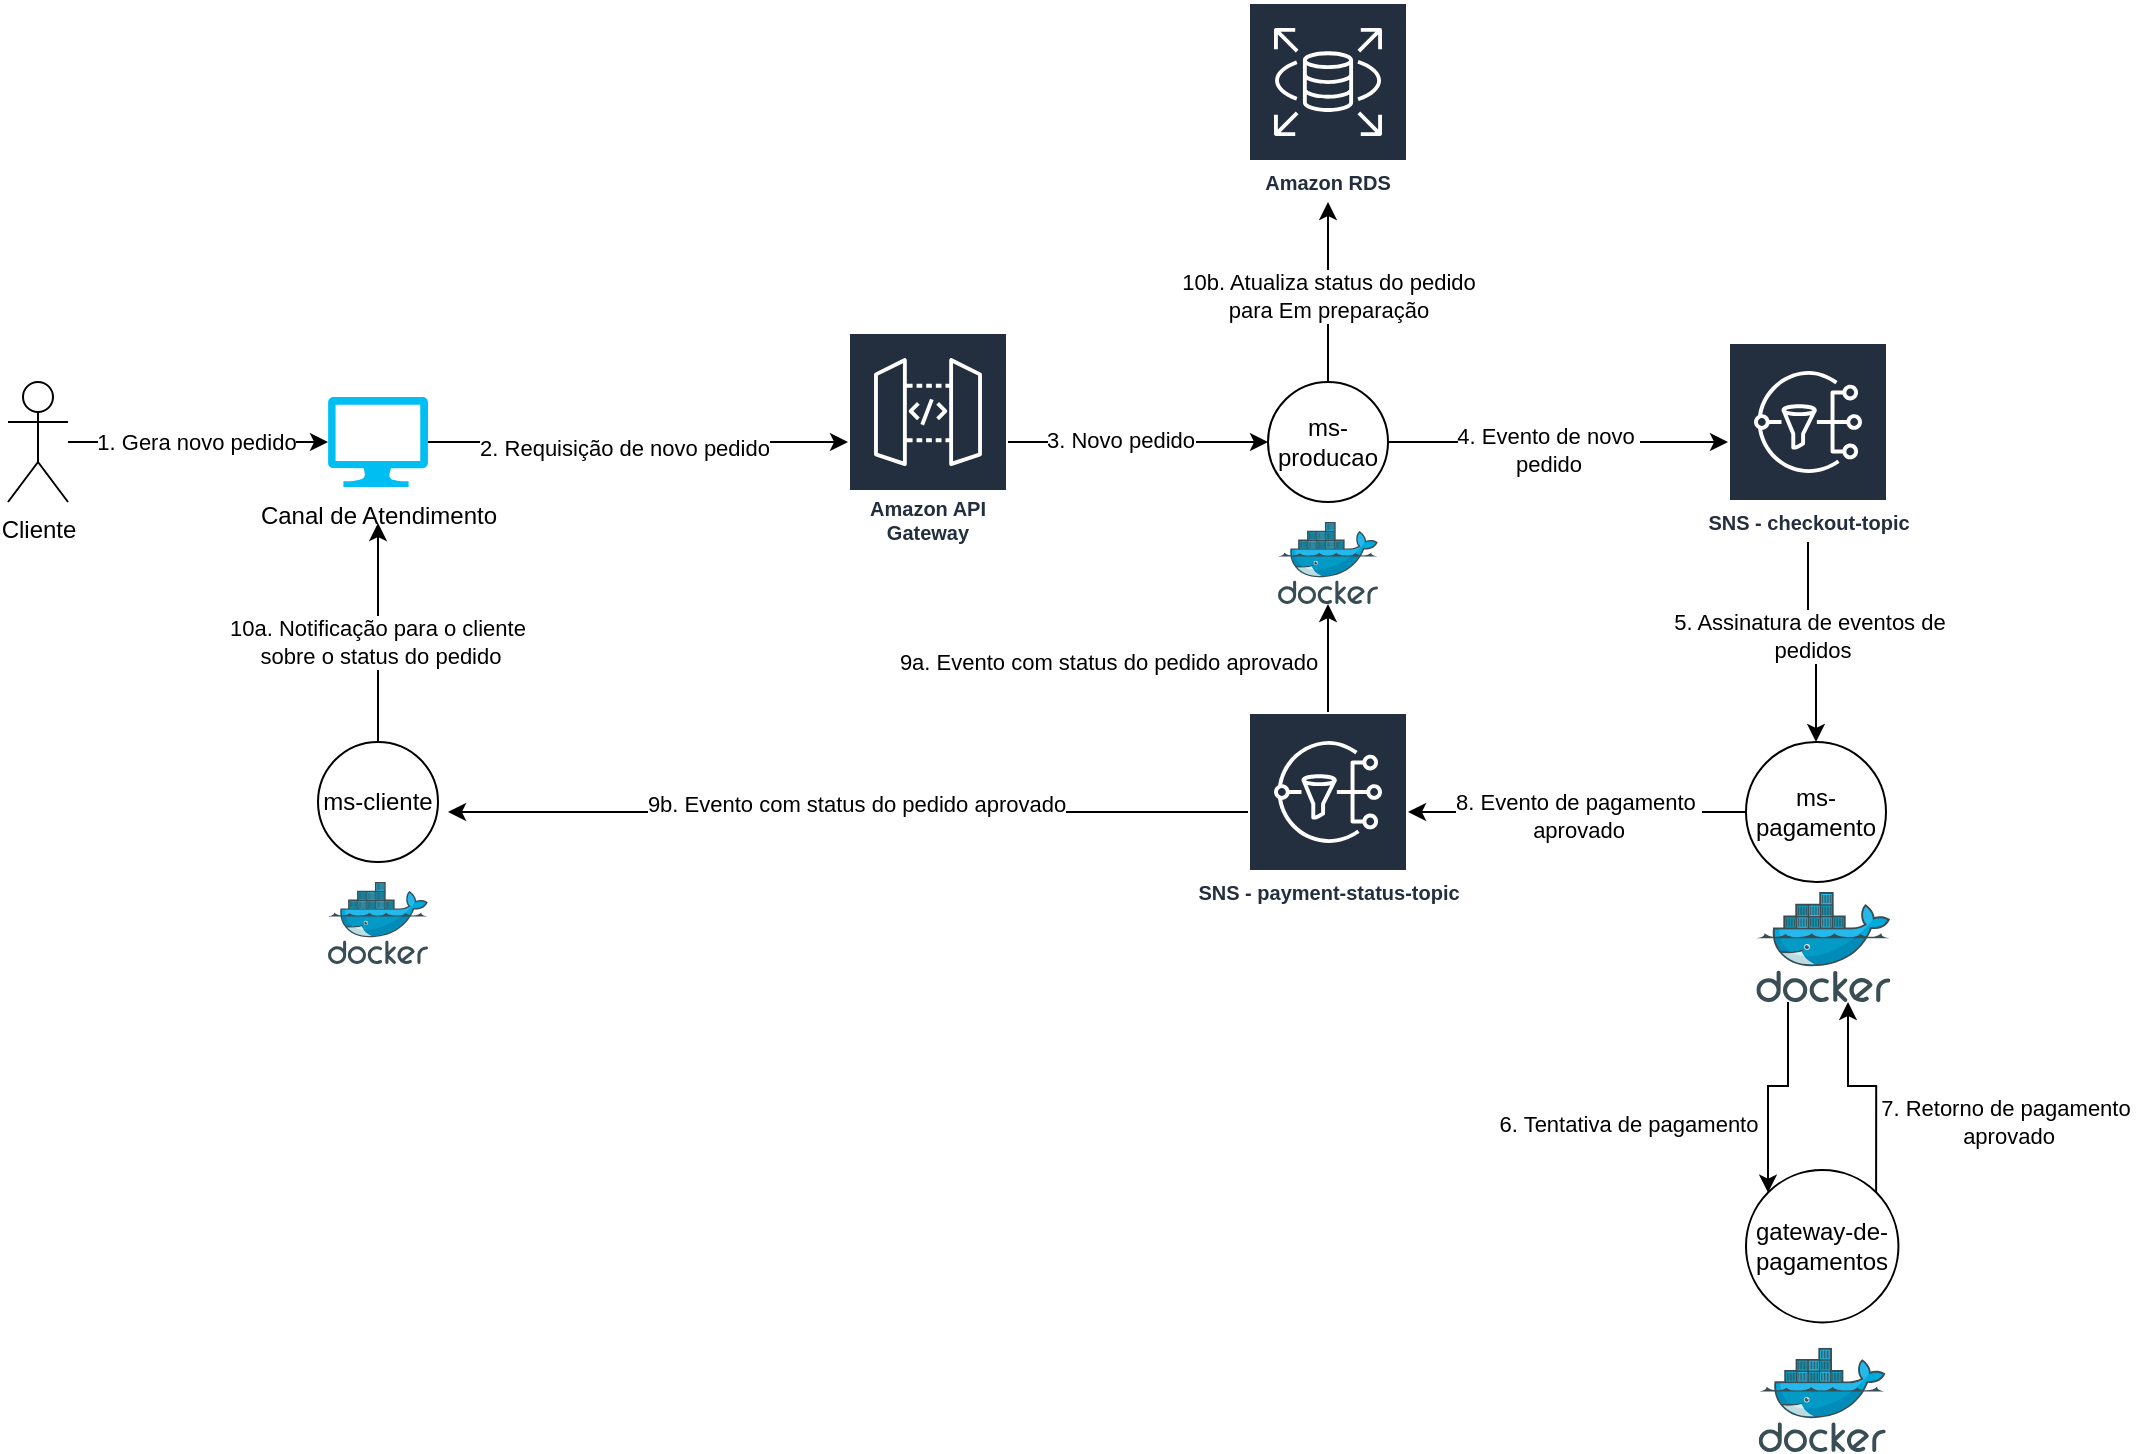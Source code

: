 <mxfile version="24.7.6" pages="3">
  <diagram name="Fluxo de pagamento - Sucesso" id="3F_up5YYrubG6jh-RY0x">
    <mxGraphModel dx="1687" dy="2047" grid="1" gridSize="10" guides="1" tooltips="1" connect="1" arrows="1" fold="1" page="1" pageScale="1" pageWidth="827" pageHeight="1169" math="0" shadow="0">
      <root>
        <mxCell id="0" />
        <mxCell id="1" parent="0" />
        <mxCell id="R9umVuLQFgVO5LRu4T1c-28" style="edgeStyle=orthogonalEdgeStyle;rounded=0;orthogonalLoop=1;jettySize=auto;html=1;" edge="1" parent="1" source="R9umVuLQFgVO5LRu4T1c-3" target="R9umVuLQFgVO5LRu4T1c-13">
          <mxGeometry relative="1" as="geometry" />
        </mxCell>
        <mxCell id="R9umVuLQFgVO5LRu4T1c-29" value="5. Assinatura de eventos de&amp;nbsp;&lt;div&gt;pedidos&lt;/div&gt;" style="edgeLabel;html=1;align=center;verticalAlign=middle;resizable=0;points=[];" vertex="1" connectable="0" parent="R9umVuLQFgVO5LRu4T1c-28">
          <mxGeometry x="-0.1" y="2" relative="1" as="geometry">
            <mxPoint as="offset" />
          </mxGeometry>
        </mxCell>
        <mxCell id="R9umVuLQFgVO5LRu4T1c-3" value="SNS - checkout-topic" style="sketch=0;outlineConnect=0;fontColor=#232F3E;gradientColor=none;strokeColor=#ffffff;fillColor=#232F3E;dashed=0;verticalLabelPosition=middle;verticalAlign=bottom;align=center;html=1;fontSize=10;fontStyle=1;spacing=3;shape=mxgraph.aws4.productIcon;prIcon=mxgraph.aws4.sns;" vertex="1" parent="1">
          <mxGeometry x="940" y="60" width="80" height="100" as="geometry" />
        </mxCell>
        <mxCell id="R9umVuLQFgVO5LRu4T1c-37" style="edgeStyle=orthogonalEdgeStyle;rounded=0;orthogonalLoop=1;jettySize=auto;html=1;" edge="1" parent="1" source="R9umVuLQFgVO5LRu4T1c-4" target="R9umVuLQFgVO5LRu4T1c-11">
          <mxGeometry relative="1" as="geometry" />
        </mxCell>
        <mxCell id="R9umVuLQFgVO5LRu4T1c-38" style="edgeStyle=orthogonalEdgeStyle;rounded=0;orthogonalLoop=1;jettySize=auto;html=1;" edge="1" parent="1" source="R9umVuLQFgVO5LRu4T1c-4">
          <mxGeometry relative="1" as="geometry">
            <mxPoint x="300" y="295" as="targetPoint" />
          </mxGeometry>
        </mxCell>
        <mxCell id="R9umVuLQFgVO5LRu4T1c-41" value="9b. Evento com status do pedido aprovado" style="edgeLabel;html=1;align=center;verticalAlign=middle;resizable=0;points=[];" vertex="1" connectable="0" parent="R9umVuLQFgVO5LRu4T1c-38">
          <mxGeometry x="-0.018" y="-4" relative="1" as="geometry">
            <mxPoint as="offset" />
          </mxGeometry>
        </mxCell>
        <mxCell id="R9umVuLQFgVO5LRu4T1c-4" value="SNS - payment-status&lt;span style=&quot;background-color: initial;&quot;&gt;-topic&lt;/span&gt;" style="sketch=0;outlineConnect=0;fontColor=#232F3E;gradientColor=none;strokeColor=#ffffff;fillColor=#232F3E;dashed=0;verticalLabelPosition=middle;verticalAlign=bottom;align=center;html=1;fontSize=10;fontStyle=1;spacing=3;shape=mxgraph.aws4.productIcon;prIcon=mxgraph.aws4.sns;" vertex="1" parent="1">
          <mxGeometry x="700" y="245" width="80" height="100" as="geometry" />
        </mxCell>
        <mxCell id="R9umVuLQFgVO5LRu4T1c-5" value="" style="group" vertex="1" connectable="0" parent="1">
          <mxGeometry x="235" y="260" width="60" height="111" as="geometry" />
        </mxCell>
        <mxCell id="R9umVuLQFgVO5LRu4T1c-39" style="edgeStyle=orthogonalEdgeStyle;rounded=0;orthogonalLoop=1;jettySize=auto;html=1;" edge="1" parent="R9umVuLQFgVO5LRu4T1c-5" source="R9umVuLQFgVO5LRu4T1c-1">
          <mxGeometry relative="1" as="geometry">
            <mxPoint x="30" y="-109.5" as="targetPoint" />
          </mxGeometry>
        </mxCell>
        <mxCell id="R9umVuLQFgVO5LRu4T1c-40" value="10a. Notificação para o cliente&amp;nbsp;&lt;div&gt;sobre o status do pedido&lt;/div&gt;" style="edgeLabel;html=1;align=center;verticalAlign=middle;resizable=0;points=[];" vertex="1" connectable="0" parent="R9umVuLQFgVO5LRu4T1c-39">
          <mxGeometry x="0.281" y="-2" relative="1" as="geometry">
            <mxPoint x="-2" y="20" as="offset" />
          </mxGeometry>
        </mxCell>
        <mxCell id="R9umVuLQFgVO5LRu4T1c-1" value="ms-cliente" style="ellipse;whiteSpace=wrap;html=1;aspect=fixed;" vertex="1" parent="R9umVuLQFgVO5LRu4T1c-5">
          <mxGeometry width="60" height="60" as="geometry" />
        </mxCell>
        <mxCell id="R9umVuLQFgVO5LRu4T1c-2" value="" style="image;sketch=0;aspect=fixed;html=1;points=[];align=center;fontSize=12;image=img/lib/mscae/Docker.svg;" vertex="1" parent="R9umVuLQFgVO5LRu4T1c-5">
          <mxGeometry x="5" y="70" width="50" height="41" as="geometry" />
        </mxCell>
        <mxCell id="R9umVuLQFgVO5LRu4T1c-6" value="Cliente" style="shape=umlActor;verticalLabelPosition=bottom;verticalAlign=top;html=1;outlineConnect=0;" vertex="1" parent="1">
          <mxGeometry x="80" y="80" width="30" height="60" as="geometry" />
        </mxCell>
        <mxCell id="R9umVuLQFgVO5LRu4T1c-9" value="" style="group" vertex="1" connectable="0" parent="1">
          <mxGeometry x="710" y="80" width="60" height="111" as="geometry" />
        </mxCell>
        <mxCell id="R9umVuLQFgVO5LRu4T1c-10" value="ms-producao" style="ellipse;whiteSpace=wrap;html=1;aspect=fixed;" vertex="1" parent="R9umVuLQFgVO5LRu4T1c-9">
          <mxGeometry width="60" height="60" as="geometry" />
        </mxCell>
        <mxCell id="R9umVuLQFgVO5LRu4T1c-11" value="" style="image;sketch=0;aspect=fixed;html=1;points=[];align=center;fontSize=12;image=img/lib/mscae/Docker.svg;" vertex="1" parent="R9umVuLQFgVO5LRu4T1c-9">
          <mxGeometry x="5" y="70" width="50" height="41" as="geometry" />
        </mxCell>
        <mxCell id="R9umVuLQFgVO5LRu4T1c-12" value="" style="group" vertex="1" connectable="0" parent="1">
          <mxGeometry x="949" y="260" width="72.19" height="130" as="geometry" />
        </mxCell>
        <mxCell id="R9umVuLQFgVO5LRu4T1c-13" value="ms-pagamento" style="ellipse;whiteSpace=wrap;html=1;aspect=fixed;" vertex="1" parent="R9umVuLQFgVO5LRu4T1c-12">
          <mxGeometry width="70" height="70" as="geometry" />
        </mxCell>
        <mxCell id="R9umVuLQFgVO5LRu4T1c-14" value="" style="image;sketch=0;aspect=fixed;html=1;points=[];align=center;fontSize=12;image=img/lib/mscae/Docker.svg;" vertex="1" parent="R9umVuLQFgVO5LRu4T1c-12">
          <mxGeometry x="5.17" y="75.05" width="67.02" height="54.95" as="geometry" />
        </mxCell>
        <mxCell id="R9umVuLQFgVO5LRu4T1c-15" value="" style="group" vertex="1" connectable="0" parent="1">
          <mxGeometry x="949" y="474" width="76.22" height="141" as="geometry" />
        </mxCell>
        <mxCell id="R9umVuLQFgVO5LRu4T1c-16" value="gateway-de-pagamentos" style="ellipse;whiteSpace=wrap;html=1;aspect=fixed;" vertex="1" parent="R9umVuLQFgVO5LRu4T1c-15">
          <mxGeometry width="76.216" height="76.216" as="geometry" />
        </mxCell>
        <mxCell id="R9umVuLQFgVO5LRu4T1c-17" value="" style="image;sketch=0;aspect=fixed;html=1;points=[];align=center;fontSize=12;image=img/lib/mscae/Docker.svg;" vertex="1" parent="R9umVuLQFgVO5LRu4T1c-15">
          <mxGeometry x="6.352" y="88.919" width="63.514" height="52.081" as="geometry" />
        </mxCell>
        <mxCell id="R9umVuLQFgVO5LRu4T1c-24" style="edgeStyle=orthogonalEdgeStyle;rounded=0;orthogonalLoop=1;jettySize=auto;html=1;" edge="1" parent="1" source="R9umVuLQFgVO5LRu4T1c-19" target="R9umVuLQFgVO5LRu4T1c-10">
          <mxGeometry relative="1" as="geometry" />
        </mxCell>
        <mxCell id="R9umVuLQFgVO5LRu4T1c-25" value="3. Novo pedido" style="edgeLabel;html=1;align=center;verticalAlign=middle;resizable=0;points=[];" vertex="1" connectable="0" parent="R9umVuLQFgVO5LRu4T1c-24">
          <mxGeometry x="-0.141" y="1" relative="1" as="geometry">
            <mxPoint as="offset" />
          </mxGeometry>
        </mxCell>
        <mxCell id="R9umVuLQFgVO5LRu4T1c-19" value="Amazon API Gateway" style="sketch=0;outlineConnect=0;fontColor=#232F3E;gradientColor=none;strokeColor=#ffffff;fillColor=#232F3E;dashed=0;verticalLabelPosition=middle;verticalAlign=bottom;align=center;html=1;whiteSpace=wrap;fontSize=10;fontStyle=1;spacing=3;shape=mxgraph.aws4.productIcon;prIcon=mxgraph.aws4.api_gateway;" vertex="1" parent="1">
          <mxGeometry x="500" y="55" width="80" height="110" as="geometry" />
        </mxCell>
        <mxCell id="R9umVuLQFgVO5LRu4T1c-23" style="edgeStyle=orthogonalEdgeStyle;rounded=0;orthogonalLoop=1;jettySize=auto;html=1;" edge="1" parent="1" source="R9umVuLQFgVO5LRu4T1c-20" target="R9umVuLQFgVO5LRu4T1c-19">
          <mxGeometry relative="1" as="geometry" />
        </mxCell>
        <mxCell id="R9umVuLQFgVO5LRu4T1c-44" value="2. Requisição de novo pedido" style="edgeLabel;html=1;align=center;verticalAlign=middle;resizable=0;points=[];" vertex="1" connectable="0" parent="R9umVuLQFgVO5LRu4T1c-23">
          <mxGeometry x="-0.067" y="-3" relative="1" as="geometry">
            <mxPoint as="offset" />
          </mxGeometry>
        </mxCell>
        <mxCell id="R9umVuLQFgVO5LRu4T1c-20" value="Canal de Atendimento" style="verticalLabelPosition=bottom;html=1;verticalAlign=top;align=center;strokeColor=none;fillColor=#00BEF2;shape=mxgraph.azure.computer;pointerEvents=1;" vertex="1" parent="1">
          <mxGeometry x="240" y="87.5" width="50" height="45" as="geometry" />
        </mxCell>
        <mxCell id="R9umVuLQFgVO5LRu4T1c-22" style="edgeStyle=orthogonalEdgeStyle;rounded=0;orthogonalLoop=1;jettySize=auto;html=1;entryX=0;entryY=0.5;entryDx=0;entryDy=0;entryPerimeter=0;" edge="1" parent="1" source="R9umVuLQFgVO5LRu4T1c-6" target="R9umVuLQFgVO5LRu4T1c-20">
          <mxGeometry relative="1" as="geometry" />
        </mxCell>
        <mxCell id="R9umVuLQFgVO5LRu4T1c-43" value="1. Gera novo pedido" style="edgeLabel;html=1;align=center;verticalAlign=middle;resizable=0;points=[];" vertex="1" connectable="0" parent="R9umVuLQFgVO5LRu4T1c-22">
          <mxGeometry x="-0.333" y="1" relative="1" as="geometry">
            <mxPoint x="20" y="1" as="offset" />
          </mxGeometry>
        </mxCell>
        <mxCell id="R9umVuLQFgVO5LRu4T1c-26" style="edgeStyle=orthogonalEdgeStyle;rounded=0;orthogonalLoop=1;jettySize=auto;html=1;" edge="1" parent="1" source="R9umVuLQFgVO5LRu4T1c-10" target="R9umVuLQFgVO5LRu4T1c-3">
          <mxGeometry relative="1" as="geometry" />
        </mxCell>
        <mxCell id="R9umVuLQFgVO5LRu4T1c-27" value="4. Evento de novo&amp;nbsp;&lt;div&gt;pedido&lt;/div&gt;" style="edgeLabel;html=1;align=center;verticalAlign=middle;resizable=0;points=[];" vertex="1" connectable="0" parent="R9umVuLQFgVO5LRu4T1c-26">
          <mxGeometry x="-0.2" y="-4" relative="1" as="geometry">
            <mxPoint x="12" as="offset" />
          </mxGeometry>
        </mxCell>
        <mxCell id="R9umVuLQFgVO5LRu4T1c-30" style="edgeStyle=orthogonalEdgeStyle;rounded=0;orthogonalLoop=1;jettySize=auto;html=1;" edge="1" parent="1" target="R9umVuLQFgVO5LRu4T1c-16">
          <mxGeometry relative="1" as="geometry">
            <mxPoint x="987.68" y="470" as="targetPoint" />
            <mxPoint x="970" y="390" as="sourcePoint" />
            <Array as="points">
              <mxPoint x="970" y="390" />
              <mxPoint x="970" y="432" />
              <mxPoint x="960" y="432" />
            </Array>
          </mxGeometry>
        </mxCell>
        <mxCell id="R9umVuLQFgVO5LRu4T1c-32" value="6. Tentativa de pagamento" style="edgeLabel;html=1;align=center;verticalAlign=middle;resizable=0;points=[];" vertex="1" connectable="0" parent="R9umVuLQFgVO5LRu4T1c-30">
          <mxGeometry x="-0.291" y="4" relative="1" as="geometry">
            <mxPoint x="-84" y="23" as="offset" />
          </mxGeometry>
        </mxCell>
        <mxCell id="R9umVuLQFgVO5LRu4T1c-33" style="edgeStyle=orthogonalEdgeStyle;rounded=0;orthogonalLoop=1;jettySize=auto;html=1;exitX=1;exitY=0;exitDx=0;exitDy=0;" edge="1" parent="1" source="R9umVuLQFgVO5LRu4T1c-16" target="R9umVuLQFgVO5LRu4T1c-14">
          <mxGeometry relative="1" as="geometry">
            <Array as="points">
              <mxPoint x="1014" y="432" />
              <mxPoint x="1000" y="432" />
            </Array>
          </mxGeometry>
        </mxCell>
        <mxCell id="R9umVuLQFgVO5LRu4T1c-34" value="7. Retorno de pagamento&amp;nbsp;&lt;div&gt;aprovado&lt;/div&gt;" style="edgeLabel;html=1;align=center;verticalAlign=middle;resizable=0;points=[];" vertex="1" connectable="0" parent="1">
          <mxGeometry x="1080" y="450" as="geometry" />
        </mxCell>
        <mxCell id="R9umVuLQFgVO5LRu4T1c-35" style="edgeStyle=orthogonalEdgeStyle;rounded=0;orthogonalLoop=1;jettySize=auto;html=1;" edge="1" parent="1" source="R9umVuLQFgVO5LRu4T1c-13" target="R9umVuLQFgVO5LRu4T1c-4">
          <mxGeometry relative="1" as="geometry" />
        </mxCell>
        <mxCell id="R9umVuLQFgVO5LRu4T1c-36" value="8. Evento de pagamento&amp;nbsp;&lt;div&gt;aprovado&lt;/div&gt;" style="edgeLabel;html=1;align=center;verticalAlign=middle;resizable=0;points=[];" vertex="1" connectable="0" parent="R9umVuLQFgVO5LRu4T1c-35">
          <mxGeometry x="-0.006" y="2" relative="1" as="geometry">
            <mxPoint as="offset" />
          </mxGeometry>
        </mxCell>
        <mxCell id="R9umVuLQFgVO5LRu4T1c-42" value="9a. Evento com status do pedido aprovado" style="edgeLabel;html=1;align=center;verticalAlign=middle;resizable=0;points=[];" vertex="1" connectable="0" parent="1">
          <mxGeometry x="629.997" y="219.999" as="geometry" />
        </mxCell>
        <mxCell id="BcKjSZaDPIW6OgNgw93v-1" value="Amazon RDS" style="sketch=0;outlineConnect=0;fontColor=#232F3E;gradientColor=none;strokeColor=#ffffff;fillColor=#232F3E;dashed=0;verticalLabelPosition=middle;verticalAlign=bottom;align=center;html=1;whiteSpace=wrap;fontSize=10;fontStyle=1;spacing=3;shape=mxgraph.aws4.productIcon;prIcon=mxgraph.aws4.rds;" vertex="1" parent="1">
          <mxGeometry x="700" y="-110" width="80" height="100" as="geometry" />
        </mxCell>
        <mxCell id="BcKjSZaDPIW6OgNgw93v-2" style="edgeStyle=orthogonalEdgeStyle;rounded=0;orthogonalLoop=1;jettySize=auto;html=1;" edge="1" parent="1" source="R9umVuLQFgVO5LRu4T1c-10" target="BcKjSZaDPIW6OgNgw93v-1">
          <mxGeometry relative="1" as="geometry" />
        </mxCell>
        <mxCell id="BcKjSZaDPIW6OgNgw93v-4" value="10b. Atualiza status do pedido&lt;div&gt;para Em preparação&lt;/div&gt;" style="edgeLabel;html=1;align=center;verticalAlign=middle;resizable=0;points=[];" vertex="1" connectable="0" parent="BcKjSZaDPIW6OgNgw93v-2">
          <mxGeometry x="-0.04" relative="1" as="geometry">
            <mxPoint as="offset" />
          </mxGeometry>
        </mxCell>
      </root>
    </mxGraphModel>
  </diagram>
  <diagram name="Fluxo de pagamento - Falha" id="S4VXy2sbRryyCri0hcCv">
    <mxGraphModel dx="1687" dy="2047" grid="1" gridSize="10" guides="1" tooltips="1" connect="1" arrows="1" fold="1" page="1" pageScale="1" pageWidth="827" pageHeight="1169" math="0" shadow="0">
      <root>
        <mxCell id="92ASQMDyYnAQNkto6RMu-0" />
        <mxCell id="92ASQMDyYnAQNkto6RMu-1" parent="92ASQMDyYnAQNkto6RMu-0" />
        <mxCell id="92ASQMDyYnAQNkto6RMu-2" style="edgeStyle=orthogonalEdgeStyle;rounded=0;orthogonalLoop=1;jettySize=auto;html=1;" edge="1" parent="92ASQMDyYnAQNkto6RMu-1" source="92ASQMDyYnAQNkto6RMu-4" target="92ASQMDyYnAQNkto6RMu-19">
          <mxGeometry relative="1" as="geometry" />
        </mxCell>
        <mxCell id="92ASQMDyYnAQNkto6RMu-3" value="5. Assinatura de eventos de&amp;nbsp;&lt;div&gt;pedidos&lt;/div&gt;" style="edgeLabel;html=1;align=center;verticalAlign=middle;resizable=0;points=[];" vertex="1" connectable="0" parent="92ASQMDyYnAQNkto6RMu-2">
          <mxGeometry x="-0.1" y="2" relative="1" as="geometry">
            <mxPoint as="offset" />
          </mxGeometry>
        </mxCell>
        <mxCell id="92ASQMDyYnAQNkto6RMu-4" value="SNS - checkout-topic" style="sketch=0;outlineConnect=0;fontColor=#232F3E;gradientColor=none;strokeColor=#ffffff;fillColor=#232F3E;dashed=0;verticalLabelPosition=middle;verticalAlign=bottom;align=center;html=1;fontSize=10;fontStyle=1;spacing=3;shape=mxgraph.aws4.productIcon;prIcon=mxgraph.aws4.sns;" vertex="1" parent="92ASQMDyYnAQNkto6RMu-1">
          <mxGeometry x="940" y="60" width="80" height="100" as="geometry" />
        </mxCell>
        <mxCell id="92ASQMDyYnAQNkto6RMu-5" style="edgeStyle=orthogonalEdgeStyle;rounded=0;orthogonalLoop=1;jettySize=auto;html=1;" edge="1" parent="92ASQMDyYnAQNkto6RMu-1" source="92ASQMDyYnAQNkto6RMu-8" target="92ASQMDyYnAQNkto6RMu-17">
          <mxGeometry relative="1" as="geometry" />
        </mxCell>
        <mxCell id="92ASQMDyYnAQNkto6RMu-6" style="edgeStyle=orthogonalEdgeStyle;rounded=0;orthogonalLoop=1;jettySize=auto;html=1;" edge="1" parent="92ASQMDyYnAQNkto6RMu-1" source="92ASQMDyYnAQNkto6RMu-8">
          <mxGeometry relative="1" as="geometry">
            <mxPoint x="300" y="295" as="targetPoint" />
          </mxGeometry>
        </mxCell>
        <mxCell id="92ASQMDyYnAQNkto6RMu-7" value="9b. Evento com status do pedido recusado" style="edgeLabel;html=1;align=center;verticalAlign=middle;resizable=0;points=[];" vertex="1" connectable="0" parent="92ASQMDyYnAQNkto6RMu-6">
          <mxGeometry x="-0.018" y="-4" relative="1" as="geometry">
            <mxPoint as="offset" />
          </mxGeometry>
        </mxCell>
        <mxCell id="92ASQMDyYnAQNkto6RMu-8" value="SNS - payment-status&lt;span style=&quot;background-color: initial;&quot;&gt;-topic&lt;/span&gt;" style="sketch=0;outlineConnect=0;fontColor=#232F3E;gradientColor=none;strokeColor=#ffffff;fillColor=#232F3E;dashed=0;verticalLabelPosition=middle;verticalAlign=bottom;align=center;html=1;fontSize=10;fontStyle=1;spacing=3;shape=mxgraph.aws4.productIcon;prIcon=mxgraph.aws4.sns;" vertex="1" parent="92ASQMDyYnAQNkto6RMu-1">
          <mxGeometry x="700" y="245" width="80" height="100" as="geometry" />
        </mxCell>
        <mxCell id="92ASQMDyYnAQNkto6RMu-9" value="" style="group" vertex="1" connectable="0" parent="92ASQMDyYnAQNkto6RMu-1">
          <mxGeometry x="235" y="260" width="60" height="111" as="geometry" />
        </mxCell>
        <mxCell id="92ASQMDyYnAQNkto6RMu-10" style="edgeStyle=orthogonalEdgeStyle;rounded=0;orthogonalLoop=1;jettySize=auto;html=1;" edge="1" parent="92ASQMDyYnAQNkto6RMu-9" source="92ASQMDyYnAQNkto6RMu-12">
          <mxGeometry relative="1" as="geometry">
            <mxPoint x="30" y="-109.5" as="targetPoint" />
          </mxGeometry>
        </mxCell>
        <mxCell id="92ASQMDyYnAQNkto6RMu-11" value="10a. Notificação para o cliente&amp;nbsp;&lt;div&gt;sobre o status do pedido&lt;/div&gt;" style="edgeLabel;html=1;align=center;verticalAlign=middle;resizable=0;points=[];" vertex="1" connectable="0" parent="92ASQMDyYnAQNkto6RMu-10">
          <mxGeometry x="0.281" y="-2" relative="1" as="geometry">
            <mxPoint x="-2" y="20" as="offset" />
          </mxGeometry>
        </mxCell>
        <mxCell id="92ASQMDyYnAQNkto6RMu-12" value="ms-cliente" style="ellipse;whiteSpace=wrap;html=1;aspect=fixed;" vertex="1" parent="92ASQMDyYnAQNkto6RMu-9">
          <mxGeometry width="60" height="60" as="geometry" />
        </mxCell>
        <mxCell id="92ASQMDyYnAQNkto6RMu-13" value="" style="image;sketch=0;aspect=fixed;html=1;points=[];align=center;fontSize=12;image=img/lib/mscae/Docker.svg;" vertex="1" parent="92ASQMDyYnAQNkto6RMu-9">
          <mxGeometry x="5" y="70" width="50" height="41" as="geometry" />
        </mxCell>
        <mxCell id="92ASQMDyYnAQNkto6RMu-14" value="Cliente" style="shape=umlActor;verticalLabelPosition=bottom;verticalAlign=top;html=1;outlineConnect=0;" vertex="1" parent="92ASQMDyYnAQNkto6RMu-1">
          <mxGeometry x="80" y="80" width="30" height="60" as="geometry" />
        </mxCell>
        <mxCell id="92ASQMDyYnAQNkto6RMu-15" value="" style="group" vertex="1" connectable="0" parent="92ASQMDyYnAQNkto6RMu-1">
          <mxGeometry x="710" y="80" width="60" height="111" as="geometry" />
        </mxCell>
        <mxCell id="92ASQMDyYnAQNkto6RMu-16" value="ms-producao" style="ellipse;whiteSpace=wrap;html=1;aspect=fixed;" vertex="1" parent="92ASQMDyYnAQNkto6RMu-15">
          <mxGeometry width="60" height="60" as="geometry" />
        </mxCell>
        <mxCell id="92ASQMDyYnAQNkto6RMu-17" value="" style="image;sketch=0;aspect=fixed;html=1;points=[];align=center;fontSize=12;image=img/lib/mscae/Docker.svg;" vertex="1" parent="92ASQMDyYnAQNkto6RMu-15">
          <mxGeometry x="5" y="70" width="50" height="41" as="geometry" />
        </mxCell>
        <mxCell id="92ASQMDyYnAQNkto6RMu-18" value="" style="group" vertex="1" connectable="0" parent="92ASQMDyYnAQNkto6RMu-1">
          <mxGeometry x="949" y="260" width="72.19" height="130" as="geometry" />
        </mxCell>
        <mxCell id="92ASQMDyYnAQNkto6RMu-19" value="ms-pagamento" style="ellipse;whiteSpace=wrap;html=1;aspect=fixed;" vertex="1" parent="92ASQMDyYnAQNkto6RMu-18">
          <mxGeometry width="70" height="70" as="geometry" />
        </mxCell>
        <mxCell id="92ASQMDyYnAQNkto6RMu-20" value="" style="image;sketch=0;aspect=fixed;html=1;points=[];align=center;fontSize=12;image=img/lib/mscae/Docker.svg;" vertex="1" parent="92ASQMDyYnAQNkto6RMu-18">
          <mxGeometry x="5.17" y="75.05" width="67.02" height="54.95" as="geometry" />
        </mxCell>
        <mxCell id="92ASQMDyYnAQNkto6RMu-21" value="" style="group" vertex="1" connectable="0" parent="92ASQMDyYnAQNkto6RMu-1">
          <mxGeometry x="949" y="474" width="76.22" height="141" as="geometry" />
        </mxCell>
        <mxCell id="92ASQMDyYnAQNkto6RMu-22" value="gateway-de-pagamentos" style="ellipse;whiteSpace=wrap;html=1;aspect=fixed;" vertex="1" parent="92ASQMDyYnAQNkto6RMu-21">
          <mxGeometry width="76.216" height="76.216" as="geometry" />
        </mxCell>
        <mxCell id="92ASQMDyYnAQNkto6RMu-23" value="" style="image;sketch=0;aspect=fixed;html=1;points=[];align=center;fontSize=12;image=img/lib/mscae/Docker.svg;" vertex="1" parent="92ASQMDyYnAQNkto6RMu-21">
          <mxGeometry x="6.352" y="88.919" width="63.514" height="52.081" as="geometry" />
        </mxCell>
        <mxCell id="92ASQMDyYnAQNkto6RMu-24" style="edgeStyle=orthogonalEdgeStyle;rounded=0;orthogonalLoop=1;jettySize=auto;html=1;" edge="1" parent="92ASQMDyYnAQNkto6RMu-1" source="92ASQMDyYnAQNkto6RMu-26" target="92ASQMDyYnAQNkto6RMu-16">
          <mxGeometry relative="1" as="geometry" />
        </mxCell>
        <mxCell id="92ASQMDyYnAQNkto6RMu-25" value="3. Novo pedido" style="edgeLabel;html=1;align=center;verticalAlign=middle;resizable=0;points=[];" vertex="1" connectable="0" parent="92ASQMDyYnAQNkto6RMu-24">
          <mxGeometry x="-0.141" y="1" relative="1" as="geometry">
            <mxPoint as="offset" />
          </mxGeometry>
        </mxCell>
        <mxCell id="92ASQMDyYnAQNkto6RMu-26" value="Amazon API Gateway" style="sketch=0;outlineConnect=0;fontColor=#232F3E;gradientColor=none;strokeColor=#ffffff;fillColor=#232F3E;dashed=0;verticalLabelPosition=middle;verticalAlign=bottom;align=center;html=1;whiteSpace=wrap;fontSize=10;fontStyle=1;spacing=3;shape=mxgraph.aws4.productIcon;prIcon=mxgraph.aws4.api_gateway;" vertex="1" parent="92ASQMDyYnAQNkto6RMu-1">
          <mxGeometry x="500" y="55" width="80" height="110" as="geometry" />
        </mxCell>
        <mxCell id="92ASQMDyYnAQNkto6RMu-27" style="edgeStyle=orthogonalEdgeStyle;rounded=0;orthogonalLoop=1;jettySize=auto;html=1;" edge="1" parent="92ASQMDyYnAQNkto6RMu-1" source="92ASQMDyYnAQNkto6RMu-29" target="92ASQMDyYnAQNkto6RMu-26">
          <mxGeometry relative="1" as="geometry" />
        </mxCell>
        <mxCell id="92ASQMDyYnAQNkto6RMu-28" value="2. Requisição de novo pedido" style="edgeLabel;html=1;align=center;verticalAlign=middle;resizable=0;points=[];" vertex="1" connectable="0" parent="92ASQMDyYnAQNkto6RMu-27">
          <mxGeometry x="-0.067" y="-3" relative="1" as="geometry">
            <mxPoint as="offset" />
          </mxGeometry>
        </mxCell>
        <mxCell id="92ASQMDyYnAQNkto6RMu-29" value="Canal de Atendimento" style="verticalLabelPosition=bottom;html=1;verticalAlign=top;align=center;strokeColor=none;fillColor=#00BEF2;shape=mxgraph.azure.computer;pointerEvents=1;" vertex="1" parent="92ASQMDyYnAQNkto6RMu-1">
          <mxGeometry x="240" y="87.5" width="50" height="45" as="geometry" />
        </mxCell>
        <mxCell id="92ASQMDyYnAQNkto6RMu-30" style="edgeStyle=orthogonalEdgeStyle;rounded=0;orthogonalLoop=1;jettySize=auto;html=1;entryX=0;entryY=0.5;entryDx=0;entryDy=0;entryPerimeter=0;" edge="1" parent="92ASQMDyYnAQNkto6RMu-1" source="92ASQMDyYnAQNkto6RMu-14" target="92ASQMDyYnAQNkto6RMu-29">
          <mxGeometry relative="1" as="geometry" />
        </mxCell>
        <mxCell id="92ASQMDyYnAQNkto6RMu-31" value="1. Gera novo pedido" style="edgeLabel;html=1;align=center;verticalAlign=middle;resizable=0;points=[];" vertex="1" connectable="0" parent="92ASQMDyYnAQNkto6RMu-30">
          <mxGeometry x="-0.333" y="1" relative="1" as="geometry">
            <mxPoint x="20" y="1" as="offset" />
          </mxGeometry>
        </mxCell>
        <mxCell id="92ASQMDyYnAQNkto6RMu-32" style="edgeStyle=orthogonalEdgeStyle;rounded=0;orthogonalLoop=1;jettySize=auto;html=1;" edge="1" parent="92ASQMDyYnAQNkto6RMu-1" source="92ASQMDyYnAQNkto6RMu-16" target="92ASQMDyYnAQNkto6RMu-4">
          <mxGeometry relative="1" as="geometry" />
        </mxCell>
        <mxCell id="92ASQMDyYnAQNkto6RMu-33" value="4. Evento de novo&amp;nbsp;&lt;div&gt;pedido&lt;/div&gt;" style="edgeLabel;html=1;align=center;verticalAlign=middle;resizable=0;points=[];" vertex="1" connectable="0" parent="92ASQMDyYnAQNkto6RMu-32">
          <mxGeometry x="-0.2" y="-4" relative="1" as="geometry">
            <mxPoint x="12" as="offset" />
          </mxGeometry>
        </mxCell>
        <mxCell id="92ASQMDyYnAQNkto6RMu-34" style="edgeStyle=orthogonalEdgeStyle;rounded=0;orthogonalLoop=1;jettySize=auto;html=1;" edge="1" parent="92ASQMDyYnAQNkto6RMu-1" target="92ASQMDyYnAQNkto6RMu-22">
          <mxGeometry relative="1" as="geometry">
            <mxPoint x="987.68" y="470" as="targetPoint" />
            <mxPoint x="970" y="390" as="sourcePoint" />
            <Array as="points">
              <mxPoint x="970" y="390" />
              <mxPoint x="970" y="432" />
              <mxPoint x="960" y="432" />
            </Array>
          </mxGeometry>
        </mxCell>
        <mxCell id="92ASQMDyYnAQNkto6RMu-35" value="6. Tentativa de pagamento" style="edgeLabel;html=1;align=center;verticalAlign=middle;resizable=0;points=[];" vertex="1" connectable="0" parent="92ASQMDyYnAQNkto6RMu-34">
          <mxGeometry x="-0.291" y="4" relative="1" as="geometry">
            <mxPoint x="-84" y="23" as="offset" />
          </mxGeometry>
        </mxCell>
        <mxCell id="92ASQMDyYnAQNkto6RMu-36" style="edgeStyle=orthogonalEdgeStyle;rounded=0;orthogonalLoop=1;jettySize=auto;html=1;exitX=1;exitY=0;exitDx=0;exitDy=0;" edge="1" parent="92ASQMDyYnAQNkto6RMu-1" source="92ASQMDyYnAQNkto6RMu-22" target="92ASQMDyYnAQNkto6RMu-20">
          <mxGeometry relative="1" as="geometry">
            <Array as="points">
              <mxPoint x="1014" y="432" />
              <mxPoint x="1000" y="432" />
            </Array>
          </mxGeometry>
        </mxCell>
        <mxCell id="92ASQMDyYnAQNkto6RMu-37" value="7. Retorno de pagamento&amp;nbsp;&lt;div&gt;recusado&lt;/div&gt;" style="edgeLabel;html=1;align=center;verticalAlign=middle;resizable=0;points=[];" vertex="1" connectable="0" parent="92ASQMDyYnAQNkto6RMu-1">
          <mxGeometry x="1080" y="450" as="geometry" />
        </mxCell>
        <mxCell id="92ASQMDyYnAQNkto6RMu-38" style="edgeStyle=orthogonalEdgeStyle;rounded=0;orthogonalLoop=1;jettySize=auto;html=1;" edge="1" parent="92ASQMDyYnAQNkto6RMu-1" source="92ASQMDyYnAQNkto6RMu-19" target="92ASQMDyYnAQNkto6RMu-8">
          <mxGeometry relative="1" as="geometry" />
        </mxCell>
        <mxCell id="92ASQMDyYnAQNkto6RMu-39" value="8. Evento de pagamento&amp;nbsp;&lt;div&gt;recusado&lt;/div&gt;" style="edgeLabel;html=1;align=center;verticalAlign=middle;resizable=0;points=[];" vertex="1" connectable="0" parent="92ASQMDyYnAQNkto6RMu-38">
          <mxGeometry x="-0.006" y="2" relative="1" as="geometry">
            <mxPoint as="offset" />
          </mxGeometry>
        </mxCell>
        <mxCell id="92ASQMDyYnAQNkto6RMu-40" value="9a. Evento com status do pedido cancelado" style="edgeLabel;html=1;align=center;verticalAlign=middle;resizable=0;points=[];" vertex="1" connectable="0" parent="92ASQMDyYnAQNkto6RMu-1">
          <mxGeometry x="629.997" y="219.999" as="geometry" />
        </mxCell>
        <mxCell id="92ASQMDyYnAQNkto6RMu-41" value="Amazon RDS" style="sketch=0;outlineConnect=0;fontColor=#232F3E;gradientColor=none;strokeColor=#ffffff;fillColor=#232F3E;dashed=0;verticalLabelPosition=middle;verticalAlign=bottom;align=center;html=1;whiteSpace=wrap;fontSize=10;fontStyle=1;spacing=3;shape=mxgraph.aws4.productIcon;prIcon=mxgraph.aws4.rds;" vertex="1" parent="92ASQMDyYnAQNkto6RMu-1">
          <mxGeometry x="700" y="-110" width="80" height="100" as="geometry" />
        </mxCell>
        <mxCell id="92ASQMDyYnAQNkto6RMu-42" style="edgeStyle=orthogonalEdgeStyle;rounded=0;orthogonalLoop=1;jettySize=auto;html=1;" edge="1" parent="92ASQMDyYnAQNkto6RMu-1" source="92ASQMDyYnAQNkto6RMu-16" target="92ASQMDyYnAQNkto6RMu-41">
          <mxGeometry relative="1" as="geometry" />
        </mxCell>
        <mxCell id="92ASQMDyYnAQNkto6RMu-43" value="10b. Atualiza status do pedido&lt;div&gt;para Cancelado&lt;/div&gt;" style="edgeLabel;html=1;align=center;verticalAlign=middle;resizable=0;points=[];" vertex="1" connectable="0" parent="92ASQMDyYnAQNkto6RMu-42">
          <mxGeometry x="-0.04" relative="1" as="geometry">
            <mxPoint as="offset" />
          </mxGeometry>
        </mxCell>
      </root>
    </mxGraphModel>
  </diagram>
  <diagram id="afK09AvAMi3Y2X0xKfjH" name="Infra">
    <mxGraphModel dx="2420" dy="1998" grid="1" gridSize="10" guides="1" tooltips="1" connect="1" arrows="1" fold="1" page="1" pageScale="1" pageWidth="827" pageHeight="1169" math="0" shadow="0">
      <root>
        <mxCell id="0" />
        <mxCell id="1" parent="0" />
        <mxCell id="OnIWDV0FHC5gbLhxvBt7-7" value="" style="fillColor=none;strokeColor=#5A6C86;dashed=1;verticalAlign=top;fontStyle=0;fontColor=#5A6C86;whiteSpace=wrap;html=1;" vertex="1" parent="1">
          <mxGeometry x="240" y="-740" width="440" height="425" as="geometry" />
        </mxCell>
        <mxCell id="OnIWDV0FHC5gbLhxvBt7-4" value="VPC" style="points=[[0,0],[0.25,0],[0.5,0],[0.75,0],[1,0],[1,0.25],[1,0.5],[1,0.75],[1,1],[0.75,1],[0.5,1],[0.25,1],[0,1],[0,0.75],[0,0.5],[0,0.25]];outlineConnect=0;gradientColor=none;html=1;whiteSpace=wrap;fontSize=12;fontStyle=0;container=0;pointerEvents=0;collapsible=0;recursiveResize=0;shape=mxgraph.aws4.group;grIcon=mxgraph.aws4.group_vpc2;strokeColor=#8C4FFF;fillColor=none;verticalAlign=top;align=left;spacingLeft=30;fontColor=#AAB7B8;dashed=0;" vertex="1" parent="1">
          <mxGeometry x="-40" y="-920" width="800" height="640" as="geometry" />
        </mxCell>
        <mxCell id="OnIWDV0FHC5gbLhxvBt7-20" style="edgeStyle=orthogonalEdgeStyle;rounded=0;orthogonalLoop=1;jettySize=auto;html=1;entryX=1;entryY=0.5;entryDx=0;entryDy=0;" edge="1" parent="1" source="uHX9Zko0CdkRLiazTEvV-3" target="lkvCMp1mTeUwB1r7FUU--23">
          <mxGeometry relative="1" as="geometry">
            <Array as="points">
              <mxPoint x="500" y="-662" />
            </Array>
          </mxGeometry>
        </mxCell>
        <mxCell id="OnIWDV0FHC5gbLhxvBt7-21" style="edgeStyle=orthogonalEdgeStyle;rounded=0;orthogonalLoop=1;jettySize=auto;html=1;entryX=0;entryY=0.5;entryDx=0;entryDy=0;startArrow=classic;startFill=1;" edge="1" parent="1" source="uHX9Zko0CdkRLiazTEvV-3" target="lkvCMp1mTeUwB1r7FUU--16">
          <mxGeometry relative="1" as="geometry">
            <mxPoint x="500" y="-590" as="sourcePoint" />
            <Array as="points">
              <mxPoint x="500" y="-662" />
            </Array>
          </mxGeometry>
        </mxCell>
        <mxCell id="OnIWDV0FHC5gbLhxvBt7-27" value="Eventos" style="edgeLabel;html=1;align=center;verticalAlign=middle;resizable=0;points=[];" vertex="1" connectable="0" parent="OnIWDV0FHC5gbLhxvBt7-21">
          <mxGeometry x="-0.567" y="-1" relative="1" as="geometry">
            <mxPoint x="-1" y="-56" as="offset" />
          </mxGeometry>
        </mxCell>
        <mxCell id="uHX9Zko0CdkRLiazTEvV-3" value="Amazon SNS" style="sketch=0;outlineConnect=0;fontColor=#232F3E;gradientColor=none;strokeColor=#ffffff;fillColor=#232F3E;dashed=0;verticalLabelPosition=middle;verticalAlign=bottom;align=center;html=1;whiteSpace=wrap;fontSize=10;fontStyle=1;spacing=3;shape=mxgraph.aws4.productIcon;prIcon=mxgraph.aws4.sns;" vertex="1" parent="1">
          <mxGeometry x="460" y="-584" width="80" height="100" as="geometry" />
        </mxCell>
        <mxCell id="OnIWDV0FHC5gbLhxvBt7-3" value="AWS Cloud" style="points=[[0,0],[0.25,0],[0.5,0],[0.75,0],[1,0],[1,0.25],[1,0.5],[1,0.75],[1,1],[0.75,1],[0.5,1],[0.25,1],[0,1],[0,0.75],[0,0.5],[0,0.25]];outlineConnect=0;gradientColor=none;html=1;whiteSpace=wrap;fontSize=12;fontStyle=0;container=0;pointerEvents=0;collapsible=0;recursiveResize=0;shape=mxgraph.aws4.group;grIcon=mxgraph.aws4.group_aws_cloud;strokeColor=#232F3E;fillColor=none;verticalAlign=top;align=left;spacingLeft=30;fontColor=#232F3E;dashed=0;" vertex="1" parent="1">
          <mxGeometry x="-200" y="-960" width="1030" height="720" as="geometry" />
        </mxCell>
        <mxCell id="-k6u6cVvH3wg0Qju69Pm-1" value="Amazon RDS" style="sketch=0;outlineConnect=0;fontColor=#232F3E;gradientColor=none;strokeColor=#ffffff;fillColor=#232F3E;dashed=0;verticalLabelPosition=middle;verticalAlign=bottom;align=center;html=1;whiteSpace=wrap;fontSize=10;fontStyle=1;spacing=3;shape=mxgraph.aws4.productIcon;prIcon=mxgraph.aws4.rds;" vertex="1" parent="1">
          <mxGeometry x="358.11" y="-890" width="80" height="100" as="geometry" />
        </mxCell>
        <mxCell id="mtE9KAF7cPrABkFVFCnM-1" style="edgeStyle=orthogonalEdgeStyle;rounded=0;orthogonalLoop=1;jettySize=auto;html=1;" edge="1" parent="1" source="lkvCMp1mTeUwB1r7FUU--23" target="-k6u6cVvH3wg0Qju69Pm-1">
          <mxGeometry relative="1" as="geometry" />
        </mxCell>
        <mxCell id="uHX9Zko0CdkRLiazTEvV-1" value="Amazon API Gateway" style="sketch=0;outlineConnect=0;fontColor=#232F3E;gradientColor=none;strokeColor=#ffffff;fillColor=#232F3E;dashed=0;verticalLabelPosition=middle;verticalAlign=bottom;align=center;html=1;whiteSpace=wrap;fontSize=10;fontStyle=1;spacing=3;shape=mxgraph.aws4.productIcon;prIcon=mxgraph.aws4.api_gateway;" vertex="1" parent="1">
          <mxGeometry x="-180" y="-560" width="80" height="110" as="geometry" />
        </mxCell>
        <mxCell id="OnIWDV0FHC5gbLhxvBt7-5" style="edgeStyle=orthogonalEdgeStyle;rounded=0;orthogonalLoop=1;jettySize=auto;html=1;" edge="1" parent="1" source="uHX9Zko0CdkRLiazTEvV-1" target="mtE9KAF7cPrABkFVFCnM-3">
          <mxGeometry relative="1" as="geometry">
            <Array as="points">
              <mxPoint x="-50" y="-520" />
              <mxPoint x="-50" y="-520" />
            </Array>
          </mxGeometry>
        </mxCell>
        <mxCell id="OnIWDV0FHC5gbLhxvBt7-16" style="edgeStyle=orthogonalEdgeStyle;rounded=0;orthogonalLoop=1;jettySize=auto;html=1;" edge="1" parent="1" source="lkvCMp1mTeUwB1r7FUU--16" target="-k6u6cVvH3wg0Qju69Pm-2">
          <mxGeometry relative="1" as="geometry" />
        </mxCell>
        <mxCell id="-k6u6cVvH3wg0Qju69Pm-2" value="Amazon DocumentDB" style="sketch=0;points=[[0,0,0],[0.25,0,0],[0.5,0,0],[0.75,0,0],[1,0,0],[0,1,0],[0.25,1,0],[0.5,1,0],[0.75,1,0],[1,1,0],[0,0.25,0],[0,0.5,0],[0,0.75,0],[1,0.25,0],[1,0.5,0],[1,0.75,0]];outlineConnect=0;fontColor=#232F3E;fillColor=#C925D1;strokeColor=#ffffff;dashed=0;verticalLabelPosition=bottom;verticalAlign=top;align=center;fontSize=12;fontStyle=0;aspect=fixed;shape=mxgraph.aws4.resourceIcon;resIcon=mxgraph.aws4.documentdb_with_mongodb_compatibility;labelBackgroundColor=#FFFFFF;labelBorderColor=none;html=1;whiteSpace=wrap;" vertex="1" parent="1">
          <mxGeometry x="560" y="-879" width="78" height="78" as="geometry" />
        </mxCell>
        <mxCell id="OnIWDV0FHC5gbLhxvBt7-6" style="edgeStyle=orthogonalEdgeStyle;rounded=0;orthogonalLoop=1;jettySize=auto;html=1;" edge="1" parent="1" source="mtE9KAF7cPrABkFVFCnM-3" target="uHX9Zko0CdkRLiazTEvV-2">
          <mxGeometry relative="1" as="geometry">
            <Array as="points">
              <mxPoint x="130" y="-517.5" />
              <mxPoint x="130" y="-517.5" />
            </Array>
          </mxGeometry>
        </mxCell>
        <mxCell id="mtE9KAF7cPrABkFVFCnM-3" value="Application Load Balancer" style="sketch=0;outlineConnect=0;fontColor=#232F3E;gradientColor=none;strokeColor=#ffffff;fillColor=#232F3E;dashed=0;verticalLabelPosition=middle;verticalAlign=bottom;align=center;html=1;whiteSpace=wrap;fontSize=10;fontStyle=1;spacing=3;shape=mxgraph.aws4.productIcon;prIcon=mxgraph.aws4.application_load_balancer;" vertex="1" parent="1">
          <mxGeometry x="20" y="-567.5" width="80" height="110" as="geometry" />
        </mxCell>
        <mxCell id="uHX9Zko0CdkRLiazTEvV-4" value="EC2 Nodes" style="sketch=0;outlineConnect=0;fontColor=#232F3E;gradientColor=none;strokeColor=#ffffff;fillColor=#232F3E;dashed=0;verticalLabelPosition=middle;verticalAlign=bottom;align=center;html=1;whiteSpace=wrap;fontSize=10;fontStyle=1;spacing=3;shape=mxgraph.aws4.productIcon;prIcon=mxgraph.aws4.ec2;" vertex="1" parent="1">
          <mxGeometry x="240" y="-740" width="80" height="100" as="geometry" />
        </mxCell>
        <mxCell id="OnIWDV0FHC5gbLhxvBt7-8" value="" style="group" vertex="1" connectable="0" parent="1">
          <mxGeometry x="360" y="-700" width="76.216" height="141" as="geometry" />
        </mxCell>
        <mxCell id="lkvCMp1mTeUwB1r7FUU--23" value="ms-producao" style="ellipse;whiteSpace=wrap;html=1;aspect=fixed;" vertex="1" parent="OnIWDV0FHC5gbLhxvBt7-8">
          <mxGeometry width="76.216" height="76.216" as="geometry" />
        </mxCell>
        <mxCell id="lkvCMp1mTeUwB1r7FUU--24" value="" style="image;sketch=0;aspect=fixed;html=1;points=[];align=center;fontSize=12;image=img/lib/mscae/Docker.svg;" vertex="1" parent="OnIWDV0FHC5gbLhxvBt7-8">
          <mxGeometry x="6.352" y="88.919" width="63.514" height="52.081" as="geometry" />
        </mxCell>
        <mxCell id="uHX9Zko0CdkRLiazTEvV-2" value="Amazon EKS" style="sketch=0;outlineConnect=0;fontColor=#232F3E;gradientColor=none;strokeColor=#ffffff;fillColor=#232F3E;dashed=0;verticalLabelPosition=middle;verticalAlign=bottom;align=center;html=1;whiteSpace=wrap;fontSize=10;fontStyle=1;spacing=3;shape=mxgraph.aws4.productIcon;prIcon=mxgraph.aws4.eks;" vertex="1" parent="1">
          <mxGeometry x="200" y="-567.5" width="80" height="100" as="geometry" />
        </mxCell>
        <mxCell id="lkvCMp1mTeUwB1r7FUU--18" value="" style="group" vertex="1" connectable="0" parent="1">
          <mxGeometry x="360" y="-510" width="76.22" height="141" as="geometry" />
        </mxCell>
        <mxCell id="lkvCMp1mTeUwB1r7FUU--19" value="ms-pagamento" style="ellipse;whiteSpace=wrap;html=1;aspect=fixed;" vertex="1" parent="lkvCMp1mTeUwB1r7FUU--18">
          <mxGeometry width="76.216" height="76.216" as="geometry" />
        </mxCell>
        <mxCell id="lkvCMp1mTeUwB1r7FUU--20" value="" style="image;sketch=0;aspect=fixed;html=1;points=[];align=center;fontSize=12;image=img/lib/mscae/Docker.svg;" vertex="1" parent="lkvCMp1mTeUwB1r7FUU--18">
          <mxGeometry x="6.352" y="88.919" width="63.514" height="52.081" as="geometry" />
        </mxCell>
        <mxCell id="lkvCMp1mTeUwB1r7FUU--12" value="" style="group" vertex="1" connectable="0" parent="1">
          <mxGeometry x="560" y="-510" width="76.22" height="141" as="geometry" />
        </mxCell>
        <mxCell id="lkvCMp1mTeUwB1r7FUU--13" value="gateway-de-pagamentos" style="ellipse;whiteSpace=wrap;html=1;aspect=fixed;" vertex="1" parent="lkvCMp1mTeUwB1r7FUU--12">
          <mxGeometry width="76.216" height="76.216" as="geometry" />
        </mxCell>
        <mxCell id="lkvCMp1mTeUwB1r7FUU--14" value="" style="image;sketch=0;aspect=fixed;html=1;points=[];align=center;fontSize=12;image=img/lib/mscae/Docker.svg;" vertex="1" parent="lkvCMp1mTeUwB1r7FUU--12">
          <mxGeometry x="6.352" y="88.919" width="63.514" height="52.081" as="geometry" />
        </mxCell>
        <mxCell id="OnIWDV0FHC5gbLhxvBt7-14" value="" style="group" vertex="1" connectable="0" parent="1">
          <mxGeometry x="560" y="-700" width="76.216" height="141" as="geometry" />
        </mxCell>
        <mxCell id="lkvCMp1mTeUwB1r7FUU--16" value="ms-cliente" style="ellipse;whiteSpace=wrap;html=1;aspect=fixed;" vertex="1" parent="OnIWDV0FHC5gbLhxvBt7-14">
          <mxGeometry width="76.216" height="76.216" as="geometry" />
        </mxCell>
        <mxCell id="lkvCMp1mTeUwB1r7FUU--17" value="" style="image;sketch=0;aspect=fixed;html=1;points=[];align=center;fontSize=12;image=img/lib/mscae/Docker.svg;" vertex="1" parent="OnIWDV0FHC5gbLhxvBt7-14">
          <mxGeometry x="6.352" y="88.919" width="63.514" height="52.081" as="geometry" />
        </mxCell>
        <mxCell id="OnIWDV0FHC5gbLhxvBt7-19" style="edgeStyle=orthogonalEdgeStyle;rounded=0;orthogonalLoop=1;jettySize=auto;html=1;exitX=0.5;exitY=0;exitDx=0;exitDy=0;startArrow=classic;startFill=1;" edge="1" parent="1" source="lkvCMp1mTeUwB1r7FUU--19" target="uHX9Zko0CdkRLiazTEvV-3">
          <mxGeometry relative="1" as="geometry" />
        </mxCell>
        <mxCell id="OnIWDV0FHC5gbLhxvBt7-25" value="Eventos" style="edgeLabel;html=1;align=center;verticalAlign=middle;resizable=0;points=[];" vertex="1" connectable="0" parent="OnIWDV0FHC5gbLhxvBt7-19">
          <mxGeometry x="-0.271" y="1" relative="1" as="geometry">
            <mxPoint x="14" y="1" as="offset" />
          </mxGeometry>
        </mxCell>
        <mxCell id="OnIWDV0FHC5gbLhxvBt7-23" style="edgeStyle=orthogonalEdgeStyle;rounded=0;orthogonalLoop=1;jettySize=auto;html=1;startArrow=classic;startFill=1;" edge="1" parent="1" source="lkvCMp1mTeUwB1r7FUU--13" target="lkvCMp1mTeUwB1r7FUU--19">
          <mxGeometry relative="1" as="geometry" />
        </mxCell>
        <mxCell id="OnIWDV0FHC5gbLhxvBt7-24" value="Webhook" style="edgeLabel;html=1;align=center;verticalAlign=middle;resizable=0;points=[];" vertex="1" connectable="0" parent="OnIWDV0FHC5gbLhxvBt7-23">
          <mxGeometry x="0.059" y="1" relative="1" as="geometry">
            <mxPoint as="offset" />
          </mxGeometry>
        </mxCell>
      </root>
    </mxGraphModel>
  </diagram>
</mxfile>
